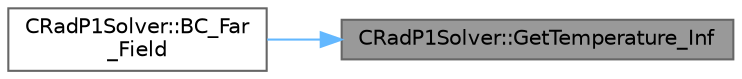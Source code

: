 digraph "CRadP1Solver::GetTemperature_Inf"
{
 // LATEX_PDF_SIZE
  bgcolor="transparent";
  edge [fontname=Helvetica,fontsize=10,labelfontname=Helvetica,labelfontsize=10];
  node [fontname=Helvetica,fontsize=10,shape=box,height=0.2,width=0.4];
  rankdir="RL";
  Node1 [id="Node000001",label="CRadP1Solver::GetTemperature_Inf",height=0.2,width=0.4,color="gray40", fillcolor="grey60", style="filled", fontcolor="black",tooltip="Get the temperature value at infinity."];
  Node1 -> Node2 [id="edge1_Node000001_Node000002",dir="back",color="steelblue1",style="solid",tooltip=" "];
  Node2 [id="Node000002",label="CRadP1Solver::BC_Far\l_Field",height=0.2,width=0.4,color="grey40", fillcolor="white", style="filled",URL="$classCRadP1Solver.html#a6332065a9ab1be8d9a63d00570bbaf12",tooltip="Impose the Far Field boundary condition."];
}
